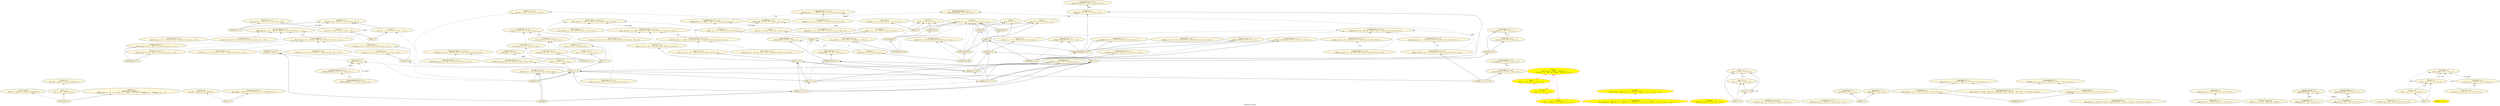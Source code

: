 digraph Is {
  label = "Predicative Classes"
  rankdir = BT

  node [fontname = monospace, style = filled, fillcolor = cornsilk]
  edge [fontname = monospace]

  // IsProper [label = "\N X\nproper (x : A) : X x x"]

  subgraph finite_classes {
    IsFinFull [label = "\N X\nfin_full : exists a : list A, IsFull X a"]
    IsFinListing [label = "\N X\nfin_list : exists a : list A, IsListing X a"]
    IsFinSize [label = "\N X\nfin_size : exists n : N, IsSize X n"]
    IsFull [label = "\N X a\nfull (x : A) : Exists (X x) a"]
    IsNoDup [label = "\N X a\nIsNoDup_nil : IsNoDup X []\nIsNoDup_cons (x : A) (a : list A) (s : ~ Exists (X x) a) (t : IsNoDup X a) : IsNoDup X (x :: a)"]

    IsListing [label = "\N X a"]
    IsSize [label = "\N X n"]
  }

  subgraph logic_classes {
    IsInj [label = "\N X f\ninj (x y : A) (a : X (f x) (f y)) : X x y"]
    IsInjUnFn [label = "\N X Y f\ninj_un_fn (x y : A) (a : Y (f x) (f y)) : X x y"]
    IsSurj [label = "\N X f\ninj (x y : A) (a : X (f x) (f y)) : X x y"]
    IsSurjUnFn [label = "\N X Y f\ninj_un_fn (x y : A) (a : Y (f x) (f y)) : X x y"]
    IsContr [label = "\N\ncontr : exists x : A, forall y : A, x = y", color = red, fillcolor = yellow]
    IsEquivTypes [label = "\N A B X Y\nequiv_types : exists (f : A -> B) (g : B -> A), IsIso X Y f g"]
    IsFunExt [label = "\N\nfun_ext (A B : Type) (f g : A -> B) (a : forall x : A, f x = g x) : f = g", color = red, fillcolor = yellow]
    IsFunExtDep [label = "\N\nfun_ext_dep (A : Type) (P : A -> Type) (f g : forall x : A, P x) (a : forall x : A, f x = g x) : f = g", color = red, fillcolor = yellow]
    IsIdIndiscForm [label = "\N X Y x s\nid_indisc_form (a b : B) (t : X (s a b) x) : Y a b"]
    IsIndiscIdForm [label = "\N X Y x s\nindisc_id_form (a b : B) (t : Y a b) : X (s a b) x"]
    IsProp [label = "\N\nirrel (x y : A) : x = y", color = red, fillcolor = yellow]
    IsPropExt [label = "\N\nprop_ext (A B) (a : A <-> B) : A = B", color = red, fillcolor = yellow]
    IsRetr [label = "\N X f g\nretr (x : A) : X (g (f x)) x"]
    IsSect [label = "\N X f g\nsect (x : B) : X (f (g x)) x"]
    IsSet [label = "\N\nuip (x y : A) (a b : x = y) : a = b", color = red, fillcolor = yellow]
    IsTrunc [label = "\N\ntrunc_zero (A : Type) : IsTrunc O A\ntrunc_succ (n : nat) (A : Type) : IsTrunc (S n) A", color = red, fillcolor = yellow]

    IsAuto [label = "\N X f g"]
    IsBij [label = "\N X f"]
    IsBijUnFn [label = "\N X Y f"]
    IsIso [label = "\N X Y f g"]
  }

  subgraph order_theory_classes {
    IsAntisym [label = "\N Xeq Xle\nantisym (x y : A) (a : Xle x y) (b : Xle y x) : Xeq x y"]
    IsAsym [label = "\N X\nasym (x y : A) (a : X x y) (b : X y x) : 0"]
    IsCohRels [label = "\N Xeq Xle Xlt\ncoh_rels (x y : A) : Xle x y <-> Xeq x y \\/ Xlt x y"]
    IsComonoUnFn [label = "\N X Y f\ncomono_un_fn (x y : A) (a : Y (f x) (f y)) : X x y"]
    IsConnex [label = "\N X\nconnex (x y : A) : X x y \\/ X y x"]
    IsCotrans [label = "\N X\ncotrans (x y z : A) (a : X x z) : X x y \\/ X y z"]
    IsIrrefl [label = "\N X\nirrefl (x : A) (a : X x x) : 0"]
    IsLowerBnd [label = "\N X x\nlower_bnd (y : A) : X x y"]
    IsMonoBinFnL [label = "\N X Y k\nmono_bin_fn_l (x y : A1) (z : A0) (a : X x y) : Y (k z x) (k z y)"]
    IsMonoBinFnLR [label = "\N X0 X1 Y k\nmono_bin_fn_l_r (x0 y0 : A0) (a0 : X0 x0 y0) (x1 y1 : A1) (a1 : X1 x1 y1) : Y (k x0 x1) (k y0 y1)"]
    IsMonoBinFnR [label = "\N X Y k\nmono_bin_fn_r (x y : A0) (z : A1) (a : X x y) : Y (k x z) (k y z)"]
    IsMonoBinOpL [label = "\N X k\nmono_bin_op_l (x y z : A) (a : X x y) : X (k z x) (k z y)"]
    IsMonoBinOpLR [label = "\N X k\nmono_bin_op_l_r (x0 y0 : A) (a0 : X x0 y0) (x1 y1 : A) (a1 : X x1 y1) : X (k x0 x1) (k y0 y1)"]
    IsMonoBinOpR [label = "\N X k\nmono_bin_op_r (x y z : A) (a : X x y) : X (k x z) (k y z)"]
    IsMonoUnFn [label = "\N X Y f\nmono_un_fn (x y : A) (a : X x y) : Y (f x) (f y)"]
    IsMonoUnOp [label = "\N X f\nmono_un_op (x y : A) (a : X x y) : X (f x) (f y)"]
    IsRefl [label = "\N X\nrefl (x : A) : X x x"]
    IsStrConnex [label = "\N Xeq Xle\nstr_connex (x y : A) : Xle x y \\/ Xeq x y \\/ Xle y x"]
    IsSubrel [label = "\N Xsub Xsup\nsubrel (x y : A) (a : Xsub x y) : Xsup x y"]
    IsSym [label = "\N X\nsym (x y : A) (a : X x y) : X y x"]
    IsTrans [label = "\N X\ntrans (x y z : A) (a : X x y) (b : X y z) : X x z"]
    IsUpperBnd [label = "\N X x\nupper_bnd (y : A) : X y x"]

    IsApart [label = "\N X"]
    IsBnd [label = "\N X x y"]
    IsEquiv [label = "\N X"]
    IsMonoBinOp [label = "\N X k"]
    IsPartEquiv [label = "\N X"]
    IsPartOrd [label = "\N Xeq Xle"]
    IsPreord [label = "\N X"]
    IsStrPartOrd [label = "\N X"]
    IsStrPreord [label = "\N X"]
    IsStrTotOrd [label = "\N Xeq Xlt"]
    IsTotOrd [label = "\N Xeq Xle"]
  }

  subgraph cancel_classes {
    IsCancelActL [label = "\N X al\ncancel_act_l (x : A) (a b : B) (s : X (al x a) (al x b)) : X a b"]
    IsCancelActLR [label = "\N X Y al\ncancel_act_l_r (x y : A) (a : B) (s : Y (al x a) (al y a)) : X x y"]
    IsCancelActR [label = "\N X ar\ncancel_act_r (a b : B) (x : A) (s : X (ar a x) (ar b x)) : X a b"]
    IsCancelActRL [label = "\N X Y ar\ncancel_act_r_l (a : B) (x y : A) (s : Y (ar a x) (ar a y)) : X x y"]
    IsCancelBinFnL [label = "\N X Y k\ncancel_bin_fn_l (x : A1) (y z : A0) (a : Y (k x y) (k x z)) : X y z"]
    IsCancelBinFnR [label = "\N X Y k\ncancel_bin_fn_r (x y : A0) (z : A1) (a : Y (k x z) (k y z)) : X x y"]
    IsCancelFormL [label = "\N X Y s\ncancel_form_l (a b c : B) (t : X (s a b) (s a c)) : Y b c"]
    IsCancelFormR [label = "\N X Y s\ncancel_form_r (a b c : B) (t : X (s a c) (s b c)) : Y a b"]
    IsCancelL [label = "\N X k\ncancel_l (x y z : A) (a : X (k x y) (k x z)) : X y z"]
    IsCancelR [label = "\N X k\ncancel_r (x y z : A) (a : X (k x z) (k y z)) : X x y"]

    IsCancel [label = "\N X k"]
    IsCancelForm [label = "\N X Y s"]
  }

  subgraph assoc_classes {
    IsAssoc [label = "\N X k\nassoc (x y z : A) : X (k x (k y z)) (k (k x y) z)"]
    IsCompatActs [label = "\N X al ar\ncompat_acts (x : A) (a : C) (y : B) : X (al x (ar a y)) (ar (al x a) y)"]
    IsCompatBinFns [label = "\N X k m n p\ncompat_bin_fns (x : A0) (y : A1) (z : A2) : X (n x (m y z)) (p (k x y) z)"]
    IsCompatExtActL [label = "\N X k al\ncompat_ext_act_l (x y : A) (a : B) : X (al x (al y a)) (al (k x y) a)"]
    IsCompatExtActR [label = "\N X k ar\ncompat_ext_act_r (a : B) (x y : A) : X (ar a (k x y)) (ar (ar a x) y)"]
    IsCompatIntActL [label = "\N X k al\ncompat_int_act_l (x : A) (a b : B) : X (al x (k a b)) (k (al x a) b)"]
    IsCompatIntActR [label = "\N X k ar\ncompat_int_act_r (a b : B) (x : A) : X (k a (ar b x)) (ar (k a b) x)"]
  }

  subgraph distr_classes {
    IsAntidistrUnFn [label = "\N X f k m\nantidistr_un_fn (x y : A) : X (f (k x y)) (m (f y) (f x))"]
    IsAntidistrUnFns [label = "\N X f g k h m\nantidistr_un_fns (x : A0) (y : A1) : X (h (k x y)) (m (f y) (g x))"]
    IsAntidistrUnOp [label = "\N X f k\nantidistr_un_op (x y : A) : X (f (k x y)) (k (f y) (f x))"]
    IsDistrActL [label = "\N X al k\ndistr_act_l (x : A) (a b : B) : X (al x (k a b)) (k (al x a) (al x b))"]
    IsDistrActR [label = "\N X ar k\ndistr_act_r (a b : B) (x : A) : X (ar (k a b) x) (k (ar a x) (ar b x))"]
    IsDistrBinFnsL [label = "\N X k m n p q\ndistr_bin_fns_l (x : A0) (y : A1) (z : A2) : X (p x (n y z)) (q (k x y) (m x z))"]
    IsDistrBinFnsR [label = "\N X k m n p q\ndistr_bin_fns_r (x : A0) (y : A1) (z : A2) : X (p (n x y) z) (q (k x z) (m y z))"]
    IsDistrL [label = "\N X k m\ndistr_l (x y z : A) : X (k x (m y z)) (m (k x y) (k x z))"]
    IsDistrR [label = "\N X k m\ndistr_r (x y z : A) : X (k (m x y) z) (m (k x z) (k y z))"]
    IsDistrUnFn [label = "\N X f k m\ndistr_un_fn (x y : A) : X (f (k x y)) (m (f x) (f y))"]
    IsDistrUnFns [label = "\N X f g k h m\ndistr_un_fns (x : A0) (y : A1) : X (h (k x y)) (m (f x) (g y))"]
    IsDistrUnOp [label = "\N X f k\ndistr_un_op (x y : A) : X (f (k x y)) (k (f x) (f y))"]

    IsDistr [label = "\N X k m"]
  }

  subgraph inv_classes {
    IsInvBinFnL [label = "\N X x f k\ninv_bin_fn_l (y : A) : X (k (f y) y) x"]
    IsInvBinFnR [label = "\N X x f k\ninv_bin_fn_r (y : A) : X (k y (f y)) x"]
    IsInvFormL [label = "\N X x f s\ninv_form_l (y : A) : X (s (f y) y) x"]
    IsInvFormR [label = "\N X x f s\ninv_form_r (y : A) : X (s y (f y)) x"]
    IsInvL [label = "\N X x f k\ninv_l (y : A) : X (k (f y) y) x"]
    IsInvR [label = "\N X x f k\ninv_r (y : A) : X (k y (f y)) x"]

    IsInv [label = "\N X x f k"]
    IsInvForm [label = "\N X x f s"]
  }

  subgraph unl_classes {
    IsUnlElemActL [label = "\N X x al\nunl_elem_act_l (a : B) : X (al x a) a"]
    IsUnlElemActR [label = "\N X x ar\nunl_elem_act_r (a : B) : X (ar a x) a"]
    IsUnlElemL [label = "\N X x k\nunl_elem_l (y : A) : X (k x y) y"]
    IsUnlElemR [label = "\N X x k\nunl_elem_r (y : A) : X (k y x) y"]

    IsUnlElem [label = "\N X x k"]
  }

  subgraph absorb_classes {
    IsAbsorbElemActLR [label = "\N X a al\nabsorb_elem_act_l_r (x : A) : X (al x a) a"]
    IsAbsorbElemActRL [label = "\N X a ar\nabsorb_elem_act_r_l (x : A) : X (ar a x) a"]
    IsAbsorbElemL [label = "\N X x k\nabsorb_elem_l (y : A) : X (k x y) x"]
    IsAbsorbElemR [label = "\N X x k\nabsorb_elem_r (y : A) : X (k y x) x"]
    IsFixed [label = "\N X x f\nfixed : X (f x) x"]
    IsIdemBinOp [label = "\N X k\nidem_bin_op (x : A) : X (k x x) x"]
    IsIdemElemBinOp [label = "\N X x k\nidem_elem_bin_op : X (k x x) x"]
    IsIdemElemUnOp [label = "\N X x f\nidem_elem_un_op : X (f (f x)) (f x)"]
    IsIdemUnOp [label = "\N X f\nidem_un_op (x : A) : X (f (f x)) (f x)"]
    IsInvol [label = "\N X f\ninvol (x : A) : X (f (f x)) x"]
    IsInvolElem [label = "\N X x f\ninvol_elem : X (f (f x)) x"]

    IsAbsorbElem [label = "\N X x k"]
  }

  subgraph comm_classes {
    IsCommActLR [label = "\N X al f\ncomm_act_l_r (x : A) (a : B) : X (al x (f a)) (f (al x a))"]
    IsCommActRL [label = "\N X ar f\ncomm_act_r_l (a : B) (x : A) : X (ar (f a) x) (f (ar a x))"]
    IsCommBinFnsL [label = "\N X k f m g\ncomm_bin_fns_l (x : A0) (y : A1) : X (m (f x) y) (g (k x y))"]
    IsCommBinFnsR [label = "\N X k f m g\ncomm_bin_fns_r (x : A0) (y : A1) : X (m x (f y)) (g (k x y))"]
    IsCommBinOp [label = "\N X k\ncomm_bin_op (x y : A) : X (k x y) (k y x)"]
    IsCommElemsBinOp [label = "\N X k x y\ncomm_elems_bin_op : X (k x y) (k y x)"]
    IsCommElemsForm [label = "\N X s a b\ncomm_elems_form (a b : B) : X (s a b) (s b a)"]
    IsCommForm [label = "\N X s\ncomm_form (a b : B) : X (s a b) (s b a)"]
    IsCommL [label = "\N X k f\ncomm_l (x y : A) : X (k (f x) y) (f (k x y))"]
    IsCommR [label = "\N X k f\ncomm_r (x y : A) : X (k x (f y)) (f (k x y))"]
    IsCommUnOps [label = "\N X f g\ncomm_un_ops (x : A) : X (f (g x)) (g (f x))"]

    IsComm [label = "\N X k f"]
  }

  subgraph pres_classes {
    IsBinPres [label = "\N X k m f\nbin_pres (x y : A) : X (f (k x y)) (m (f x) (f y))"]
    IsNullPres [label = "\N X x y f\nnull_pres : X (f x) y"]
    IsUnPres [label = "\N X f g h\nun_pres (x : A) : X (h (f x)) (g (h x))"]
  }

  subgraph abstract_algebra_classes {
    IsGrp [label = "\N X x f k"]
    IsGrpActL [label = "\N X x f k Y al"]
    IsGrpHom [label = "\N h"]
    IsMon [label = "\N X x k"]
    IsRing [label = "\N X x f k y m"]
    IsRingHom [label = "\N h"]
    IsRng [label = "\N X x f k m"]
    IsSemigrp [label = "\N X k"]
    IsSemiring [label = "\N X x k y m"]
    IsSemirng [label = "\N X x k m"]
  }

  subgraph metric_classes {
    IsContract [label = "\N X s t f\ncontract (a b : B) : X (t (f a) (f b)) (s a b)"]
    IsInfl [label = "\N X k"]
    IsInflActL [label = "\N X al\ninfl_act_l (x : A) (a : B) : X a (al x a)"]
    IsInflActR [label = "\N X ar\ninfl_act_r (a : B) (x : A) : X a (ar a x)"]
    IsInflL [label = "\N X k\ninfl_l (x y : A) : X y (k x y)"]
    IsInflR [label = "\N X k\ninfl_r (x y : A) : X x (k x y)"]
    IsInflUnOp [label = "\N X f\ninfl_un_op (x : A) : X x (f x)"]
    IsNonnegForm [label = "\N X x s\nnonneg_form (a b : B) : X x (s a b)"]
    IsSubaddForm [label = "\N X k s\nsubadd_form (a b c : B) : X (s a c) (k (s a b) (s b c))"]
    IsToeplitzForm [label = "\N X x s\ntoeplitz_form (a : B) : X (s a a) x"]

    IsMetric [label = "\N X x k d", color = red, fillcolor = yellow]
    IsRealMetric [label = "\N X d"]
    IsRealPseudometric [label = "\N X d"]
  }

  node [style = dashed]

  // Fields

  edge [style = solid]

  subgraph finite_fields {
    IsListing -> IsFull
    IsListing -> IsNoDup
    IsSize -> IsEquivTypes
  }

  subgraph logic_fields {
    IsAuto -> IsRetr
    IsAuto -> IsSect
    IsBij -> IsInj
    IsBij -> IsSurj
    IsBijUnFn -> IsInjUnFn
    IsBijUnFn -> IsSurjUnFn
    IsInj -> IsInjUnFn
    IsIso -> IsRetr
    IsIso -> IsSect
    IsSurj -> IsSurjUnFn
  }

  subgraph order_theory_fields {
    IsApart -> IsCotrans
    IsApart -> IsIrrefl
    IsApart -> IsSym
    IsBnd -> IsLowerBnd
    IsBnd -> IsUpperBnd
    IsEquiv -> IsRefl
    IsEquiv -> IsSym
    IsEquiv -> IsTrans
    IsMonoBinOp -> IsMonoBinOpL
    IsMonoBinOp -> IsMonoBinOpR
    IsPartEquiv -> IsSym
    IsPartEquiv -> IsTrans
    IsPartOrd -> IsAntisym
    IsPartOrd -> IsEquiv
    IsPartOrd -> IsPreord
    // IsPartOrd -> IsProper
    IsPreord -> IsRefl
    IsPreord -> IsTrans
    IsStrPartOrd -> IsIrrefl
    IsStrPartOrd -> IsTrans
    IsStrPreord -> IsIrrefl
    IsStrPreord -> IsTrans
    IsStrTotOrd -> IsStrConnex
    // IsStrTotOrd -> IsProper
    IsStrTotOrd -> IsStrPartOrd
    IsTotOrd -> IsConnex
    IsTotOrd -> IsPartOrd
  }

  subgraph metric_geometry_fields {
    IsInfl -> IsInflL
    IsInfl -> IsInflR
    IsRealMetric -> IsCommForm
    IsRealMetric -> IsEquiv
    IsRealMetric -> IsIdIndiscForm
    IsRealMetric -> IsIndiscIdForm
    IsRealMetric -> IsSubaddForm
    IsRealPseudometric -> IsCommForm
    IsRealPseudometric -> IsEquiv
    IsRealPseudometric -> IsIndiscIdForm
    IsRealPseudometric -> IsNonnegForm
    IsRealPseudometric -> IsSubaddForm
    IsRealPseudometric -> IsToeplitzForm
  }

  subgraph abstract_algebra_fields {
    IsAbsorbElem -> IsAbsorbElemL
    IsAbsorbElem -> IsAbsorbElemR
    IsCancel -> IsCancelL
    IsCancel -> IsCancelR
    IsCancelForm -> IsCancelFormL
    IsCancelForm -> IsCancelFormR
    IsComm -> IsCommL
    IsComm -> IsCommR
    IsDistr -> IsDistrL
    IsDistr -> IsDistrR
    IsGrp -> IsInv
    IsGrp -> IsMon
    // IsGrp -> IsProper
    IsGrpActL -> IsCompatExtActL
    IsGrpActL -> IsGrp
    IsGrpActL -> IsUnlElemActL
    // IsGrpActL -> IsProper
    IsGrpHom -> IsBinPres
    IsGrpHom -> IsGrp
    IsGrpHom -> IsGrp
    // IsGrpHom -> IsProper
    IsInv -> IsInvL
    IsInv -> IsInvR
    IsInvForm -> IsInvFormL
    IsInvForm -> IsInvFormR
    IsMon -> IsSemigrp
    IsMon -> IsUnlElem
    IsRing -> IsCommBinOp
    IsRing -> IsDistr
    IsRing -> IsGrp
    IsRing -> IsMon
    IsRingHom -> IsBinPres
    IsRingHom -> IsBinPres
    IsRingHom -> IsNullPres
    IsRingHom -> IsRing
    IsRingHom -> IsRing
    // IsRingHom -> IsProper
    IsRng -> IsCommBinOp
    IsRng -> IsDistr
    IsRng -> IsGrp
    IsRng -> IsSemigrp
    IsSemigrp -> IsAssoc
    IsSemigrp -> IsEquiv
    // IsSemigrp -> IsProper
    IsSemiring -> IsAbsorbElem
    IsSemiring -> IsCommBinOp
    IsSemiring -> IsDistr
    IsSemiring -> IsMon
    IsSemiring -> IsMon
    IsSemirng -> IsAbsorbElem
    IsSemirng -> IsCommBinOp
    IsSemirng -> IsDistr
    IsSemirng -> IsMon
    IsSemirng -> IsSemigrp
    IsUnlElem -> IsUnlElemL
    IsUnlElem -> IsUnlElemR
  }

  // Derivations

  edge [style = dashed]

  subgraph finite_derivations {
    IsFull -> IsFinFull
    IsListing -> IsFinListing
    IsSize -> IsFinSize
  }

  subgraph logic_derivations {
    IsAuto -> IsIso
    IsIso -> IsIso [label = "flip"]
    IsRetr -> IsSect [label = "flip"]

    edge [color = red]

    IsContr -> IsProp
    IsContr -> IsTrunc
    IsFunExtDep -> IsFunExt
    IsProp -> IsSet
    IsProp -> IsTrunc
    IsSet -> IsTrunc
    IsTrunc -> IsContr
    IsTrunc -> IsProp
    IsTrunc -> IsSet
  }

  subgraph order_theory_derivations {
    IsConnex -> IsComm [label = "or"]
    IsConnex -> IsStrConnex
    IsEquiv -> IsPartEquiv
    IsEquiv -> IsPreord
    IsMonoBinFnLR -> IsMonoBinFnL
    IsMonoBinFnLR -> IsMonoBinFnR
    IsMonoBinOpL -> IsMonoBinFnL
    IsMonoBinOpR -> IsMonoBinFnR
    IsMonoUnFn -> IsMonoUnOp
    IsPartOrd -> IsRefl
    IsPartOrd -> IsTrans
    IsStrPartOrd -> IsAsym
    IsStrPartOrd -> IsStrPreord
    IsStrTotOrd -> IsAsym
    IsStrTotOrd -> IsIrrefl
    IsStrTotOrd -> IsTrans
    IsSym -> IsCommForm [label = "impl"]
    IsTotOrd -> IsAntisym
    IsTotOrd -> IsRefl
    IsTotOrd -> IsTrans
  }

  subgraph metric_geometry_derivations {
    IsInflActL -> IsInflActR [label = "flip"]
    IsInflActL -> IsInflUnOp [label = "apply"]
    IsInflActR -> IsInflUnOp [label = "flip apply"]
    IsInflL -> IsInflR [label = "flip"]
    IsInflL -> IsInflUnOp [label = "apply"]
    IsInflR -> IsInflUnOp [label = "flip apply"]
    IsRealMetric -> IsNonnegForm
    IsRealMetric -> IsRealPseudometric
    IsRealMetric -> IsToeplitzForm
    // IsRealPseudometric -> IsProper
  }

  subgraph abstract_algebra_derivations {
    IsAbsorbElemActLR -> IsFixed [label = "apply"]
    IsAbsorbElemActRL -> IsAbsorbElemActLR [label = "flip"]
    IsAbsorbElemActRL -> IsFixed [label = "flip apply"]
    IsAbsorbElemL -> IsAbsorbElemR [label = "flip"]
    IsAntidistrUnFn -> IsAntidistrUnFns
    IsAntidistrUnOp -> IsAntidistrUnFns
    IsAssoc -> IsCompatBinFns
    IsCancelActL -> IsCancelBinFnL
    IsCancelActLR -> IsCancelBinFnR
    IsCancelActR -> IsCancelBinFnR
    IsCancelActRL -> IsCancelBinFnL
    IsCancelBinFnL -> IsCancelBinFnR [label = "flip"]
    IsCancelBinFnL -> IsInjUnFn [label = "apply"]
    IsCancelBinFnR -> IsInjUnFn [label = "flip apply"]
    IsCancelFormL -> IsCancelBinFnL
    IsCancelFormR -> IsCancelBinFnR
    IsCancelL -> IsCancelBinFnL
    IsCancelR -> IsCancelBinFnR
    IsCommActLR -> IsCommBinFnsR
    IsCommActRL -> IsCommBinFnsL
    IsCommBinFnsL -> IsCommBinFnsR [label = "flip"]
    IsCommBinOp -> IsCommElemsBinOp [label = "apply"]
    IsCommForm -> IsCommElemsForm [label = "apply"]
    IsCommL -> IsCommBinFnsL
    IsCommL -> IsCommUnOps [label = "flip apply"]
    IsCommR -> IsCommBinFnsR
    IsCommR -> IsCommUnOps [label = "apply"]
    IsCommUnOps -> IsCommElemsBinOp [label = "compose"]
    IsCommUnOps -> IsUnPres
    IsCompatActs -> IsCompatBinFns
    IsCompatExtActL -> IsCompatBinFns
    IsCompatExtActL -> IsCompatExtActR [label = "flip"]
    IsCompatExtActR -> IsCompatBinFns
    IsCompatIntActL -> IsCompatBinFns
    IsCompatIntActL -> IsCompatIntActR [label = "flip"]
    IsCompatIntActR -> IsCompatBinFns
    IsDistrActL -> IsDistrBinFnsL
    IsDistrActR -> IsDistrBinFnsR
    IsDistrBinFnsL -> IsDistrBinFnsR [label = "flip"]
    IsDistrBinFnsL -> IsDistrUnFns [label = "apply"]
    IsDistrBinFnsR -> IsDistrUnFns [label = "flip apply"]
    IsDistrL -> IsDistrBinFnsL
    IsDistrR -> IsDistrBinFnsR
    IsDistrUnFn -> IsBinPres
    IsDistrUnFn -> IsDistrUnFns
    IsDistrUnOp -> IsDistrUnFns
    IsFixed -> IsNullPres
    IsGrp -> IsAntidistrUnOp
    IsGrp -> IsCancel
    IsGrp -> IsFixed
    IsGrp -> IsInj
    IsGrp -> IsInvol
    IsGrpHom -> IsNullPres
    IsGrpHom -> IsUnPres
    IsIdemBinOp -> IsIdemElemBinOp [label = "apply"]
    IsIdemUnOp -> IsIdemElemBinOp [label = "compose"]
    IsIdemUnOp -> IsIdemElemUnOp [label = "apply"]
    IsInvBinFnL -> IsInvBinFnR [label = "flip"]
    IsInvFormL -> IsInvBinFnL
    IsInvFormR -> IsInvBinFnR
    IsInvL -> IsInvBinFnL
    IsInvR -> IsInvBinFnR
    IsInvol -> IsInvolElem [label = "apply"]
    IsRing -> IsRng
    IsRing -> IsSemiring
    IsRng -> IsAbsorbElem
    IsRng -> IsComm
    IsRng -> IsSemirng
    IsSemiring -> IsSemirng
    IsUnlElemActL -> IsUnlElemActR [label = "flip"]
    IsUnlElemL -> IsUnlElemR [label = "flip"]
  }

  // Specializations
}
